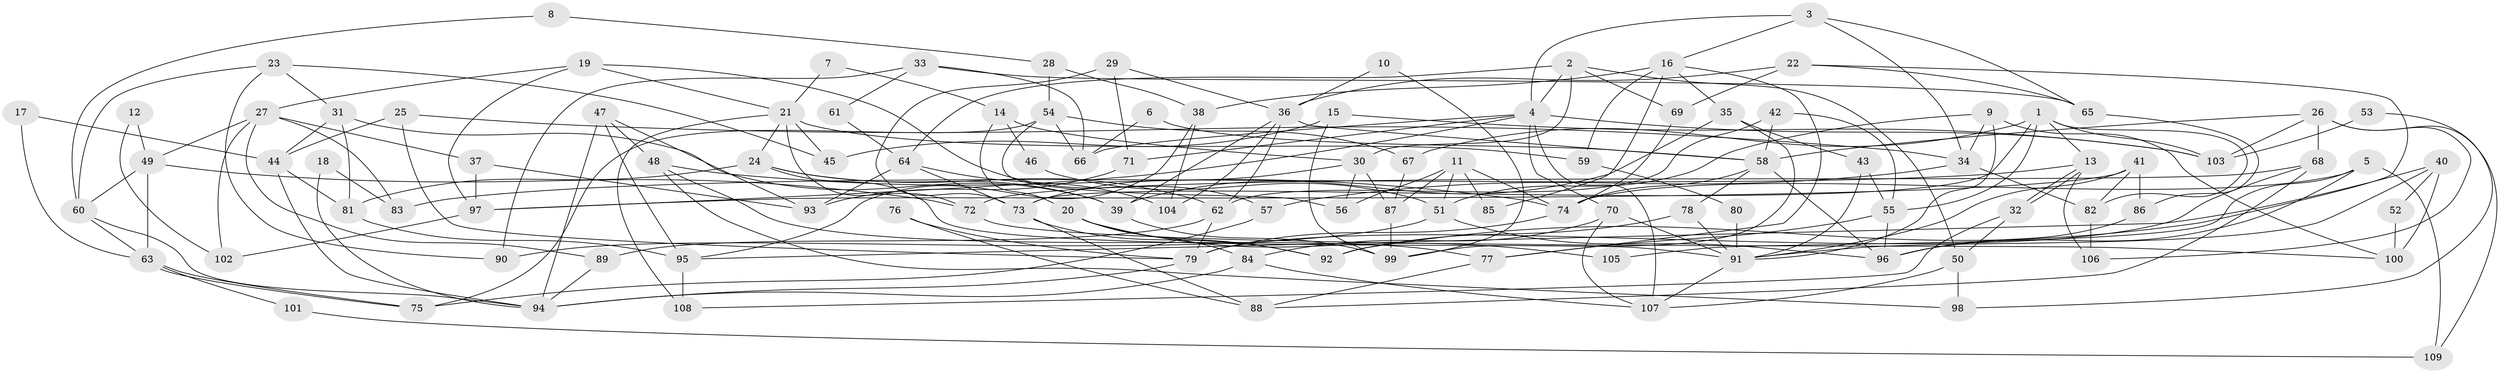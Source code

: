 // Generated by graph-tools (version 1.1) at 2025/02/03/09/25 03:02:08]
// undirected, 109 vertices, 218 edges
graph export_dot {
graph [start="1"]
  node [color=gray90,style=filled];
  1;
  2;
  3;
  4;
  5;
  6;
  7;
  8;
  9;
  10;
  11;
  12;
  13;
  14;
  15;
  16;
  17;
  18;
  19;
  20;
  21;
  22;
  23;
  24;
  25;
  26;
  27;
  28;
  29;
  30;
  31;
  32;
  33;
  34;
  35;
  36;
  37;
  38;
  39;
  40;
  41;
  42;
  43;
  44;
  45;
  46;
  47;
  48;
  49;
  50;
  51;
  52;
  53;
  54;
  55;
  56;
  57;
  58;
  59;
  60;
  61;
  62;
  63;
  64;
  65;
  66;
  67;
  68;
  69;
  70;
  71;
  72;
  73;
  74;
  75;
  76;
  77;
  78;
  79;
  80;
  81;
  82;
  83;
  84;
  85;
  86;
  87;
  88;
  89;
  90;
  91;
  92;
  93;
  94;
  95;
  96;
  97;
  98;
  99;
  100;
  101;
  102;
  103;
  104;
  105;
  106;
  107;
  108;
  109;
  1 -- 55;
  1 -- 103;
  1 -- 13;
  1 -- 67;
  1 -- 73;
  1 -- 82;
  2 -- 64;
  2 -- 30;
  2 -- 4;
  2 -- 50;
  2 -- 69;
  3 -- 4;
  3 -- 16;
  3 -- 34;
  3 -- 65;
  4 -- 70;
  4 -- 66;
  4 -- 71;
  4 -- 97;
  4 -- 103;
  4 -- 107;
  5 -- 96;
  5 -- 74;
  5 -- 105;
  5 -- 109;
  6 -- 58;
  6 -- 66;
  7 -- 14;
  7 -- 21;
  8 -- 28;
  8 -- 60;
  9 -- 91;
  9 -- 34;
  9 -- 51;
  9 -- 100;
  10 -- 99;
  10 -- 36;
  11 -- 87;
  11 -- 74;
  11 -- 51;
  11 -- 56;
  11 -- 85;
  12 -- 102;
  12 -- 49;
  13 -- 32;
  13 -- 32;
  13 -- 83;
  13 -- 106;
  14 -- 30;
  14 -- 20;
  14 -- 46;
  15 -- 99;
  15 -- 103;
  15 -- 45;
  16 -- 35;
  16 -- 38;
  16 -- 59;
  16 -- 77;
  16 -- 85;
  17 -- 63;
  17 -- 44;
  18 -- 83;
  18 -- 94;
  19 -- 97;
  19 -- 21;
  19 -- 27;
  19 -- 57;
  20 -- 92;
  20 -- 84;
  20 -- 105;
  21 -- 108;
  21 -- 24;
  21 -- 45;
  21 -- 59;
  21 -- 72;
  22 -- 36;
  22 -- 65;
  22 -- 69;
  22 -- 92;
  23 -- 31;
  23 -- 45;
  23 -- 60;
  23 -- 90;
  24 -- 91;
  24 -- 39;
  24 -- 62;
  24 -- 81;
  25 -- 34;
  25 -- 79;
  25 -- 44;
  26 -- 58;
  26 -- 68;
  26 -- 103;
  26 -- 106;
  26 -- 109;
  27 -- 89;
  27 -- 37;
  27 -- 49;
  27 -- 83;
  27 -- 102;
  28 -- 54;
  28 -- 38;
  29 -- 71;
  29 -- 36;
  29 -- 73;
  30 -- 73;
  30 -- 56;
  30 -- 87;
  31 -- 39;
  31 -- 44;
  31 -- 81;
  32 -- 50;
  32 -- 108;
  33 -- 90;
  33 -- 65;
  33 -- 61;
  33 -- 66;
  34 -- 82;
  34 -- 57;
  35 -- 43;
  35 -- 39;
  35 -- 99;
  36 -- 58;
  36 -- 62;
  36 -- 39;
  36 -- 104;
  37 -- 97;
  37 -- 93;
  38 -- 95;
  38 -- 104;
  39 -- 99;
  40 -- 91;
  40 -- 100;
  40 -- 52;
  40 -- 95;
  41 -- 91;
  41 -- 82;
  41 -- 86;
  41 -- 97;
  42 -- 62;
  42 -- 58;
  42 -- 55;
  43 -- 91;
  43 -- 55;
  44 -- 81;
  44 -- 94;
  46 -- 51;
  47 -- 94;
  47 -- 95;
  47 -- 48;
  47 -- 93;
  48 -- 77;
  48 -- 74;
  48 -- 98;
  49 -- 60;
  49 -- 63;
  49 -- 72;
  50 -- 107;
  50 -- 98;
  51 -- 90;
  51 -- 96;
  52 -- 100;
  53 -- 103;
  53 -- 98;
  54 -- 66;
  54 -- 75;
  54 -- 56;
  54 -- 67;
  55 -- 77;
  55 -- 96;
  57 -- 75;
  58 -- 74;
  58 -- 96;
  58 -- 78;
  59 -- 80;
  60 -- 63;
  60 -- 94;
  61 -- 64;
  62 -- 79;
  62 -- 89;
  63 -- 75;
  63 -- 75;
  63 -- 101;
  64 -- 93;
  64 -- 73;
  64 -- 104;
  65 -- 86;
  67 -- 87;
  68 -- 72;
  68 -- 79;
  68 -- 88;
  69 -- 74;
  70 -- 107;
  70 -- 84;
  70 -- 91;
  71 -- 93;
  72 -- 100;
  73 -- 88;
  73 -- 92;
  74 -- 79;
  76 -- 88;
  76 -- 79;
  77 -- 88;
  78 -- 92;
  78 -- 91;
  79 -- 94;
  80 -- 91;
  81 -- 95;
  82 -- 106;
  84 -- 94;
  84 -- 107;
  86 -- 96;
  87 -- 99;
  89 -- 94;
  91 -- 107;
  95 -- 108;
  97 -- 102;
  101 -- 109;
}
